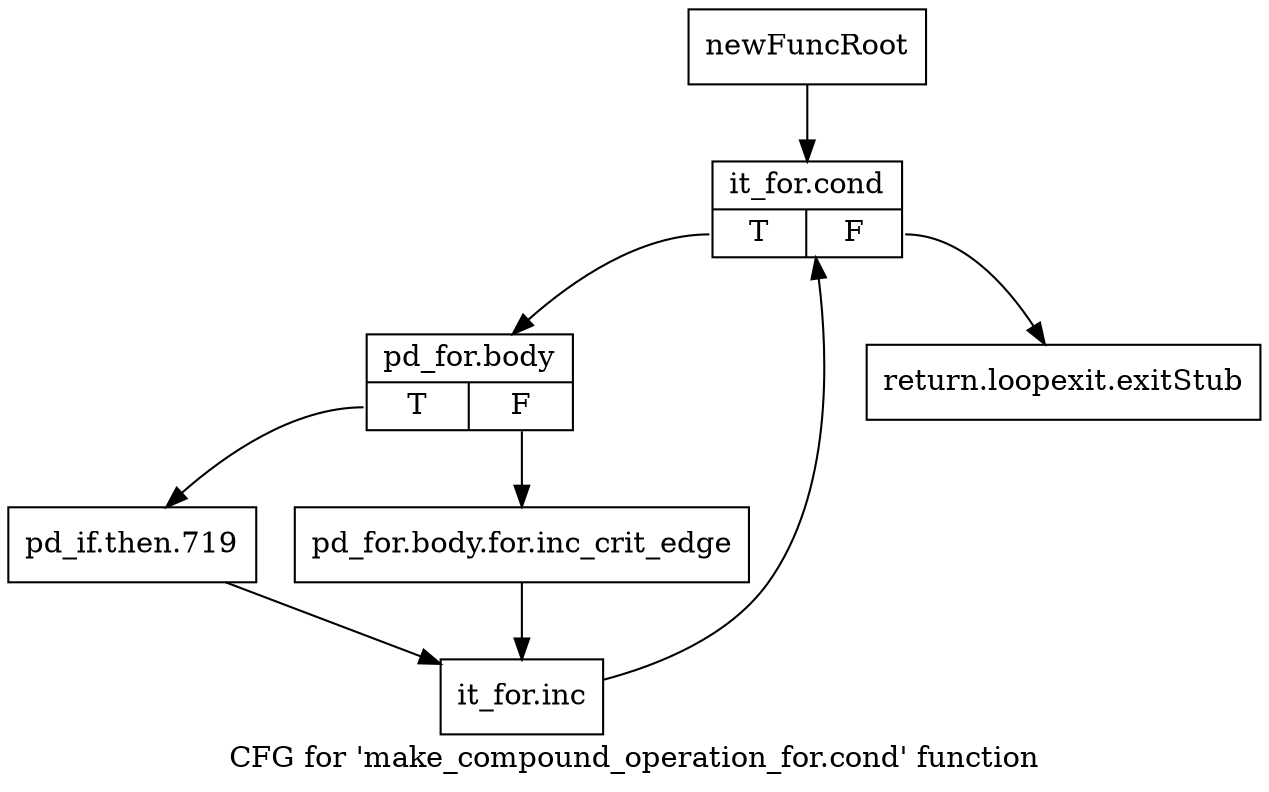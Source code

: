 digraph "CFG for 'make_compound_operation_for.cond' function" {
	label="CFG for 'make_compound_operation_for.cond' function";

	Node0xa710f60 [shape=record,label="{newFuncRoot}"];
	Node0xa710f60 -> Node0xa711000;
	Node0xa710fb0 [shape=record,label="{return.loopexit.exitStub}"];
	Node0xa711000 [shape=record,label="{it_for.cond|{<s0>T|<s1>F}}"];
	Node0xa711000:s0 -> Node0xa711050;
	Node0xa711000:s1 -> Node0xa710fb0;
	Node0xa711050 [shape=record,label="{pd_for.body|{<s0>T|<s1>F}}"];
	Node0xa711050:s0 -> Node0xa7110f0;
	Node0xa711050:s1 -> Node0xa7110a0;
	Node0xa7110a0 [shape=record,label="{pd_for.body.for.inc_crit_edge}"];
	Node0xa7110a0 -> Node0xa711140;
	Node0xa7110f0 [shape=record,label="{pd_if.then.719}"];
	Node0xa7110f0 -> Node0xa711140;
	Node0xa711140 [shape=record,label="{it_for.inc}"];
	Node0xa711140 -> Node0xa711000;
}
